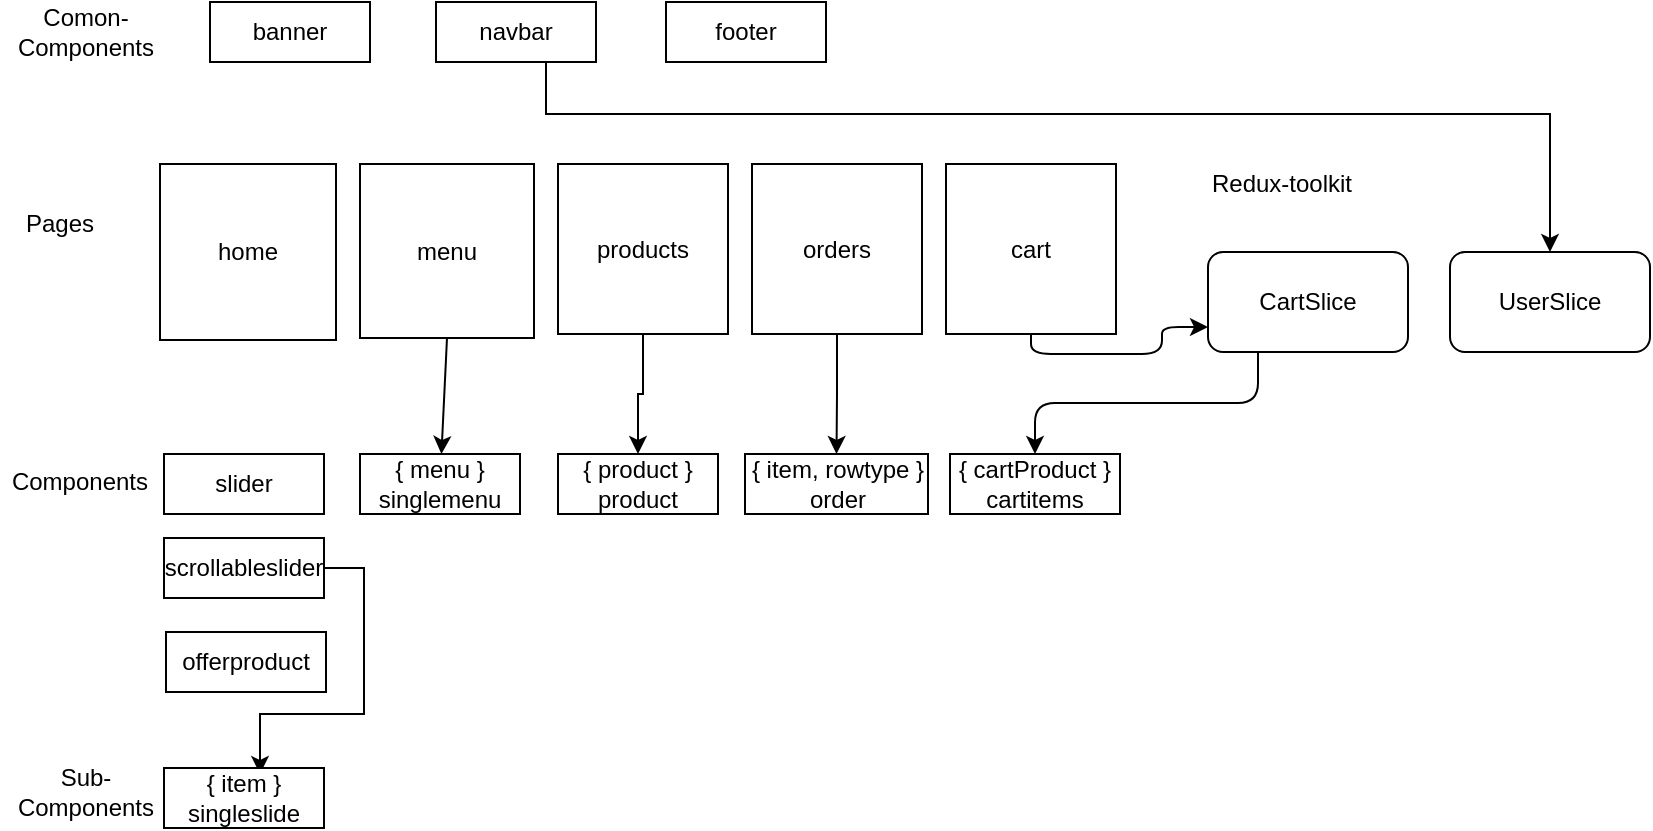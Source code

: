 <mxfile>
    <diagram name="Page-1" id="bHuYocwW-ojT8QTPDphI">
        <mxGraphModel dx="771" dy="553" grid="0" gridSize="10" guides="1" tooltips="1" connect="1" arrows="1" fold="1" page="1" pageScale="1" pageWidth="850" pageHeight="1100" math="0" shadow="0">
            <root>
                <mxCell id="0"/>
                <mxCell id="1" parent="0"/>
                <mxCell id="hh8J1OoC_zAwZTJa-RJf-1" value="home" style="whiteSpace=wrap;html=1;aspect=fixed;" parent="1" vertex="1">
                    <mxGeometry x="80" y="105" width="88" height="88" as="geometry"/>
                </mxCell>
                <mxCell id="hh8J1OoC_zAwZTJa-RJf-2" value="Pages" style="text;html=1;strokeColor=none;fillColor=none;align=center;verticalAlign=middle;whiteSpace=wrap;rounded=0;" parent="1" vertex="1">
                    <mxGeometry y="120" width="60" height="30" as="geometry"/>
                </mxCell>
                <mxCell id="hh8J1OoC_zAwZTJa-RJf-3" value="Components" style="text;html=1;strokeColor=none;fillColor=none;align=center;verticalAlign=middle;whiteSpace=wrap;rounded=0;" parent="1" vertex="1">
                    <mxGeometry y="249" width="80" height="30" as="geometry"/>
                </mxCell>
                <mxCell id="hh8J1OoC_zAwZTJa-RJf-4" value="Sub-Components" style="text;html=1;strokeColor=none;fillColor=none;align=center;verticalAlign=middle;whiteSpace=wrap;rounded=0;" parent="1" vertex="1">
                    <mxGeometry x="3" y="404" width="80" height="30" as="geometry"/>
                </mxCell>
                <mxCell id="5" style="edgeStyle=orthogonalEdgeStyle;html=1;exitX=0.5;exitY=1;exitDx=0;exitDy=0;entryX=0;entryY=0.75;entryDx=0;entryDy=0;" edge="1" parent="1" source="hh8J1OoC_zAwZTJa-RJf-5" target="hh8J1OoC_zAwZTJa-RJf-29">
                    <mxGeometry relative="1" as="geometry"/>
                </mxCell>
                <mxCell id="hh8J1OoC_zAwZTJa-RJf-5" value="cart" style="whiteSpace=wrap;html=1;aspect=fixed;" parent="1" vertex="1">
                    <mxGeometry x="473" y="105" width="85" height="85" as="geometry"/>
                </mxCell>
                <mxCell id="hh8J1OoC_zAwZTJa-RJf-44" style="edgeStyle=orthogonalEdgeStyle;rounded=0;orthogonalLoop=1;jettySize=auto;html=1;exitX=0.5;exitY=1;exitDx=0;exitDy=0;entryX=0.5;entryY=0;entryDx=0;entryDy=0;" parent="1" source="hh8J1OoC_zAwZTJa-RJf-6" target="hh8J1OoC_zAwZTJa-RJf-19" edge="1">
                    <mxGeometry relative="1" as="geometry"/>
                </mxCell>
                <mxCell id="hh8J1OoC_zAwZTJa-RJf-6" value="products" style="whiteSpace=wrap;html=1;aspect=fixed;" parent="1" vertex="1">
                    <mxGeometry x="279" y="105" width="85" height="85" as="geometry"/>
                </mxCell>
                <mxCell id="hh8J1OoC_zAwZTJa-RJf-45" style="edgeStyle=orthogonalEdgeStyle;rounded=0;orthogonalLoop=1;jettySize=auto;html=1;exitX=0.5;exitY=1;exitDx=0;exitDy=0;entryX=0.5;entryY=0;entryDx=0;entryDy=0;" parent="1" source="hh8J1OoC_zAwZTJa-RJf-7" target="hh8J1OoC_zAwZTJa-RJf-20" edge="1">
                    <mxGeometry relative="1" as="geometry"/>
                </mxCell>
                <mxCell id="hh8J1OoC_zAwZTJa-RJf-7" value="orders" style="whiteSpace=wrap;html=1;aspect=fixed;" parent="1" vertex="1">
                    <mxGeometry x="376" y="105" width="85" height="85" as="geometry"/>
                </mxCell>
                <mxCell id="hh8J1OoC_zAwZTJa-RJf-8" value="menu" style="whiteSpace=wrap;html=1;aspect=fixed;" parent="1" vertex="1">
                    <mxGeometry x="180" y="105" width="87" height="87" as="geometry"/>
                </mxCell>
                <mxCell id="hh8J1OoC_zAwZTJa-RJf-13" value="Redux-toolkit" style="text;html=1;strokeColor=none;fillColor=none;align=center;verticalAlign=middle;whiteSpace=wrap;rounded=0;" parent="1" vertex="1">
                    <mxGeometry x="601" y="100" width="80" height="30" as="geometry"/>
                </mxCell>
                <mxCell id="hh8J1OoC_zAwZTJa-RJf-14" value="banner" style="rounded=0;whiteSpace=wrap;html=1;" parent="1" vertex="1">
                    <mxGeometry x="105" y="24" width="80" height="30" as="geometry"/>
                </mxCell>
                <mxCell id="hh8J1OoC_zAwZTJa-RJf-15" value="{ cartProduct }&lt;br&gt;cartitems" style="rounded=0;whiteSpace=wrap;html=1;" parent="1" vertex="1">
                    <mxGeometry x="475" y="250" width="85" height="30" as="geometry"/>
                </mxCell>
                <mxCell id="hh8J1OoC_zAwZTJa-RJf-16" value="footer" style="rounded=0;whiteSpace=wrap;html=1;" parent="1" vertex="1">
                    <mxGeometry x="333" y="24" width="80" height="30" as="geometry"/>
                </mxCell>
                <mxCell id="hh8J1OoC_zAwZTJa-RJf-43" style="edgeStyle=orthogonalEdgeStyle;rounded=0;orthogonalLoop=1;jettySize=auto;html=1;exitX=1;exitY=0.5;exitDx=0;exitDy=0;entryX=0.6;entryY=0.1;entryDx=0;entryDy=0;entryPerimeter=0;" parent="1" source="hh8J1OoC_zAwZTJa-RJf-17" target="hh8J1OoC_zAwZTJa-RJf-28" edge="1">
                    <mxGeometry relative="1" as="geometry">
                        <Array as="points">
                            <mxPoint x="182" y="307"/>
                            <mxPoint x="182" y="380"/>
                            <mxPoint x="130" y="380"/>
                        </Array>
                    </mxGeometry>
                </mxCell>
                <mxCell id="hh8J1OoC_zAwZTJa-RJf-17" value="scrollableslider" style="rounded=0;whiteSpace=wrap;html=1;" parent="1" vertex="1">
                    <mxGeometry x="82" y="292" width="80" height="30" as="geometry"/>
                </mxCell>
                <mxCell id="hh8J1OoC_zAwZTJa-RJf-18" value="offerproduct" style="rounded=0;whiteSpace=wrap;html=1;" parent="1" vertex="1">
                    <mxGeometry x="83" y="339" width="80" height="30" as="geometry"/>
                </mxCell>
                <mxCell id="hh8J1OoC_zAwZTJa-RJf-19" value="{ product }&lt;br&gt;product" style="rounded=0;whiteSpace=wrap;html=1;" parent="1" vertex="1">
                    <mxGeometry x="279" y="250" width="80" height="30" as="geometry"/>
                </mxCell>
                <mxCell id="hh8J1OoC_zAwZTJa-RJf-20" value="{ item, rowtype }&lt;br&gt;order" style="rounded=0;whiteSpace=wrap;html=1;" parent="1" vertex="1">
                    <mxGeometry x="372.5" y="250" width="91.5" height="30" as="geometry"/>
                </mxCell>
                <mxCell id="hh8J1OoC_zAwZTJa-RJf-41" style="edgeStyle=orthogonalEdgeStyle;rounded=0;orthogonalLoop=1;jettySize=auto;html=1;exitX=0.5;exitY=1;exitDx=0;exitDy=0;entryX=0.5;entryY=0;entryDx=0;entryDy=0;" parent="1" source="hh8J1OoC_zAwZTJa-RJf-21" target="hh8J1OoC_zAwZTJa-RJf-30" edge="1">
                    <mxGeometry relative="1" as="geometry">
                        <Array as="points">
                            <mxPoint x="273" y="80"/>
                            <mxPoint x="775" y="80"/>
                        </Array>
                    </mxGeometry>
                </mxCell>
                <mxCell id="hh8J1OoC_zAwZTJa-RJf-21" value="navbar" style="rounded=0;whiteSpace=wrap;html=1;" parent="1" vertex="1">
                    <mxGeometry x="218" y="24" width="80" height="30" as="geometry"/>
                </mxCell>
                <mxCell id="hh8J1OoC_zAwZTJa-RJf-22" value="{ menu }&lt;br&gt;singlemenu" style="rounded=0;whiteSpace=wrap;html=1;" parent="1" vertex="1">
                    <mxGeometry x="180" y="250" width="80" height="30" as="geometry"/>
                </mxCell>
                <mxCell id="2" style="edgeStyle=none;html=1;exitX=0.5;exitY=1;exitDx=0;exitDy=0;" parent="1" source="hh8J1OoC_zAwZTJa-RJf-8" target="hh8J1OoC_zAwZTJa-RJf-22" edge="1">
                    <mxGeometry relative="1" as="geometry">
                        <mxPoint x="221" y="280" as="sourcePoint"/>
                    </mxGeometry>
                </mxCell>
                <mxCell id="hh8J1OoC_zAwZTJa-RJf-27" value="slider" style="rounded=0;whiteSpace=wrap;html=1;" parent="1" vertex="1">
                    <mxGeometry x="82" y="250" width="80" height="30" as="geometry"/>
                </mxCell>
                <mxCell id="hh8J1OoC_zAwZTJa-RJf-28" value="{ item }&lt;br&gt;singleslide" style="rounded=0;whiteSpace=wrap;html=1;" parent="1" vertex="1">
                    <mxGeometry x="82" y="407" width="80" height="30" as="geometry"/>
                </mxCell>
                <mxCell id="6" style="edgeStyle=orthogonalEdgeStyle;html=1;exitX=0.25;exitY=1;exitDx=0;exitDy=0;entryX=0.5;entryY=0;entryDx=0;entryDy=0;" edge="1" parent="1" source="hh8J1OoC_zAwZTJa-RJf-29" target="hh8J1OoC_zAwZTJa-RJf-15">
                    <mxGeometry relative="1" as="geometry"/>
                </mxCell>
                <mxCell id="hh8J1OoC_zAwZTJa-RJf-29" value="CartSlice" style="rounded=1;whiteSpace=wrap;html=1;" parent="1" vertex="1">
                    <mxGeometry x="604" y="149" width="100" height="50" as="geometry"/>
                </mxCell>
                <mxCell id="hh8J1OoC_zAwZTJa-RJf-30" value="UserSlice" style="rounded=1;whiteSpace=wrap;html=1;" parent="1" vertex="1">
                    <mxGeometry x="725" y="149" width="100" height="50" as="geometry"/>
                </mxCell>
                <mxCell id="hh8J1OoC_zAwZTJa-RJf-32" value="Comon-Components" style="text;html=1;strokeColor=none;fillColor=none;align=center;verticalAlign=middle;whiteSpace=wrap;rounded=0;" parent="1" vertex="1">
                    <mxGeometry x="3" y="24" width="80" height="30" as="geometry"/>
                </mxCell>
            </root>
        </mxGraphModel>
    </diagram>
</mxfile>